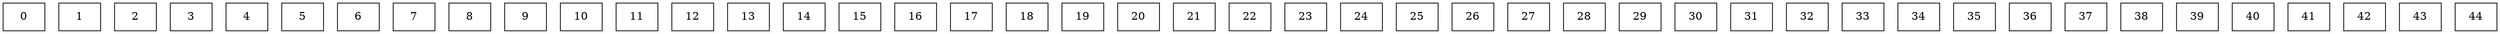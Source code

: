 digraph { 
 node [shape = rectangle]; 
 rankdir=TB;
node0[label= "0"];
node1[label= "1"];
node2[label= "2"];
node3[label= "3"];
node4[label= "4"];
node5[label= "5"];
node6[label= "6"];
node7[label= "7"];
node8[label= "8"];
node9[label= "9"];
node10[label= "10"];
node11[label= "11"];
node12[label= "12"];
node13[label= "13"];
node14[label= "14"];
node15[label= "15"];
node16[label= "16"];
node17[label= "17"];
node18[label= "18"];
node19[label= "19"];
node20[label= "20"];
node21[label= "21"];
node22[label= "22"];
node23[label= "23"];
node24[label= "24"];
node25[label= "25"];
node26[label= "26"];
node27[label= "27"];
node28[label= "28"];
node29[label= "29"];
node30[label= "30"];
node31[label= "31"];
node32[label= "32"];
node33[label= "33"];
node34[label= "34"];
node35[label= "35"];
node36[label= "36"];
node37[label= "37"];
node38[label= "38"];
node39[label= "39"];
node40[label= "40"];
node41[label= "41"];
node42[label= "42"];
node43[label= "43"];
node44[label= "44"];
}